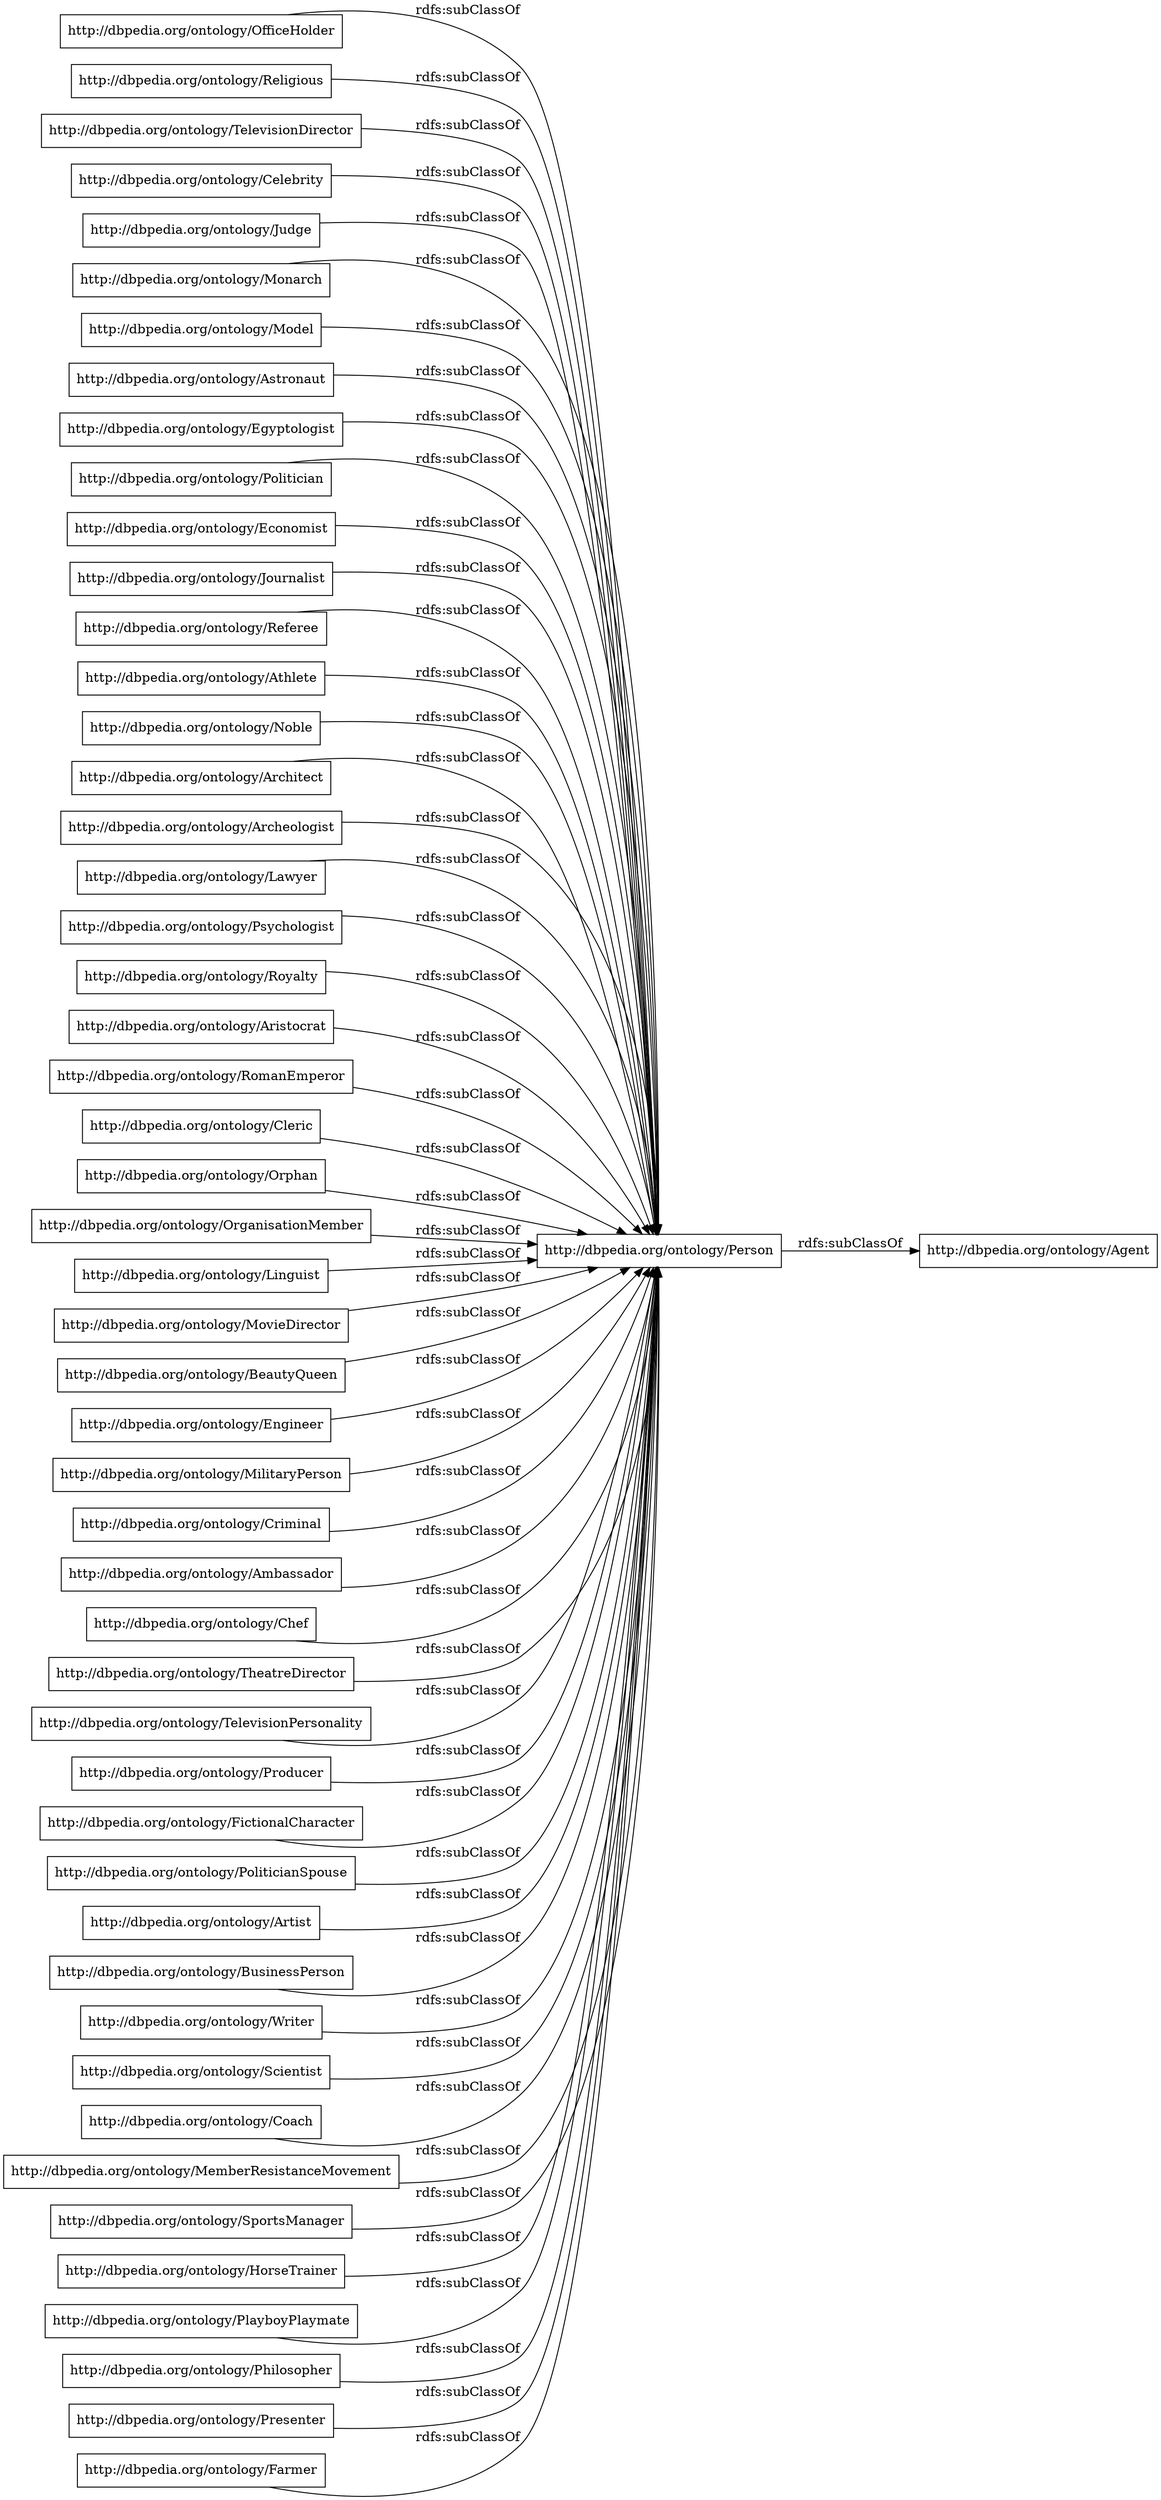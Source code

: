 digraph ar2dtool_diagram { 
rankdir=LR;
size="1000"
node [shape = rectangle, color="black"]; "http://dbpedia.org/ontology/Person" ; /*classes style*/
	"http://dbpedia.org/ontology/OfficeHolder" -> "http://dbpedia.org/ontology/Person" [ label = "rdfs:subClassOf" ];
	"http://dbpedia.org/ontology/Religious" -> "http://dbpedia.org/ontology/Person" [ label = "rdfs:subClassOf" ];
	"http://dbpedia.org/ontology/TelevisionDirector" -> "http://dbpedia.org/ontology/Person" [ label = "rdfs:subClassOf" ];
	"http://dbpedia.org/ontology/Celebrity" -> "http://dbpedia.org/ontology/Person" [ label = "rdfs:subClassOf" ];
	"http://dbpedia.org/ontology/Judge" -> "http://dbpedia.org/ontology/Person" [ label = "rdfs:subClassOf" ];
	"http://dbpedia.org/ontology/Monarch" -> "http://dbpedia.org/ontology/Person" [ label = "rdfs:subClassOf" ];
	"http://dbpedia.org/ontology/Model" -> "http://dbpedia.org/ontology/Person" [ label = "rdfs:subClassOf" ];
	"http://dbpedia.org/ontology/Astronaut" -> "http://dbpedia.org/ontology/Person" [ label = "rdfs:subClassOf" ];
	"http://dbpedia.org/ontology/Egyptologist" -> "http://dbpedia.org/ontology/Person" [ label = "rdfs:subClassOf" ];
	"http://dbpedia.org/ontology/Politician" -> "http://dbpedia.org/ontology/Person" [ label = "rdfs:subClassOf" ];
	"http://dbpedia.org/ontology/Economist" -> "http://dbpedia.org/ontology/Person" [ label = "rdfs:subClassOf" ];
	"http://dbpedia.org/ontology/Journalist" -> "http://dbpedia.org/ontology/Person" [ label = "rdfs:subClassOf" ];
	"http://dbpedia.org/ontology/Referee" -> "http://dbpedia.org/ontology/Person" [ label = "rdfs:subClassOf" ];
	"http://dbpedia.org/ontology/Athlete" -> "http://dbpedia.org/ontology/Person" [ label = "rdfs:subClassOf" ];
	"http://dbpedia.org/ontology/Noble" -> "http://dbpedia.org/ontology/Person" [ label = "rdfs:subClassOf" ];
	"http://dbpedia.org/ontology/Architect" -> "http://dbpedia.org/ontology/Person" [ label = "rdfs:subClassOf" ];
	"http://dbpedia.org/ontology/Archeologist" -> "http://dbpedia.org/ontology/Person" [ label = "rdfs:subClassOf" ];
	"http://dbpedia.org/ontology/Lawyer" -> "http://dbpedia.org/ontology/Person" [ label = "rdfs:subClassOf" ];
	"http://dbpedia.org/ontology/Psychologist" -> "http://dbpedia.org/ontology/Person" [ label = "rdfs:subClassOf" ];
	"http://dbpedia.org/ontology/Royalty" -> "http://dbpedia.org/ontology/Person" [ label = "rdfs:subClassOf" ];
	"http://dbpedia.org/ontology/Person" -> "http://dbpedia.org/ontology/Agent" [ label = "rdfs:subClassOf" ];
	"http://dbpedia.org/ontology/Aristocrat" -> "http://dbpedia.org/ontology/Person" [ label = "rdfs:subClassOf" ];
	"http://dbpedia.org/ontology/RomanEmperor" -> "http://dbpedia.org/ontology/Person" [ label = "rdfs:subClassOf" ];
	"http://dbpedia.org/ontology/Cleric" -> "http://dbpedia.org/ontology/Person" [ label = "rdfs:subClassOf" ];
	"http://dbpedia.org/ontology/Orphan" -> "http://dbpedia.org/ontology/Person" [ label = "rdfs:subClassOf" ];
	"http://dbpedia.org/ontology/OrganisationMember" -> "http://dbpedia.org/ontology/Person" [ label = "rdfs:subClassOf" ];
	"http://dbpedia.org/ontology/Linguist" -> "http://dbpedia.org/ontology/Person" [ label = "rdfs:subClassOf" ];
	"http://dbpedia.org/ontology/MovieDirector" -> "http://dbpedia.org/ontology/Person" [ label = "rdfs:subClassOf" ];
	"http://dbpedia.org/ontology/BeautyQueen" -> "http://dbpedia.org/ontology/Person" [ label = "rdfs:subClassOf" ];
	"http://dbpedia.org/ontology/Engineer" -> "http://dbpedia.org/ontology/Person" [ label = "rdfs:subClassOf" ];
	"http://dbpedia.org/ontology/MilitaryPerson" -> "http://dbpedia.org/ontology/Person" [ label = "rdfs:subClassOf" ];
	"http://dbpedia.org/ontology/Criminal" -> "http://dbpedia.org/ontology/Person" [ label = "rdfs:subClassOf" ];
	"http://dbpedia.org/ontology/Ambassador" -> "http://dbpedia.org/ontology/Person" [ label = "rdfs:subClassOf" ];
	"http://dbpedia.org/ontology/Chef" -> "http://dbpedia.org/ontology/Person" [ label = "rdfs:subClassOf" ];
	"http://dbpedia.org/ontology/TheatreDirector" -> "http://dbpedia.org/ontology/Person" [ label = "rdfs:subClassOf" ];
	"http://dbpedia.org/ontology/TelevisionPersonality" -> "http://dbpedia.org/ontology/Person" [ label = "rdfs:subClassOf" ];
	"http://dbpedia.org/ontology/Producer" -> "http://dbpedia.org/ontology/Person" [ label = "rdfs:subClassOf" ];
	"http://dbpedia.org/ontology/FictionalCharacter" -> "http://dbpedia.org/ontology/Person" [ label = "rdfs:subClassOf" ];
	"http://dbpedia.org/ontology/PoliticianSpouse" -> "http://dbpedia.org/ontology/Person" [ label = "rdfs:subClassOf" ];
	"http://dbpedia.org/ontology/Artist" -> "http://dbpedia.org/ontology/Person" [ label = "rdfs:subClassOf" ];
	"http://dbpedia.org/ontology/BusinessPerson" -> "http://dbpedia.org/ontology/Person" [ label = "rdfs:subClassOf" ];
	"http://dbpedia.org/ontology/Writer" -> "http://dbpedia.org/ontology/Person" [ label = "rdfs:subClassOf" ];
	"http://dbpedia.org/ontology/Scientist" -> "http://dbpedia.org/ontology/Person" [ label = "rdfs:subClassOf" ];
	"http://dbpedia.org/ontology/Coach" -> "http://dbpedia.org/ontology/Person" [ label = "rdfs:subClassOf" ];
	"http://dbpedia.org/ontology/MemberResistanceMovement" -> "http://dbpedia.org/ontology/Person" [ label = "rdfs:subClassOf" ];
	"http://dbpedia.org/ontology/SportsManager" -> "http://dbpedia.org/ontology/Person" [ label = "rdfs:subClassOf" ];
	"http://dbpedia.org/ontology/HorseTrainer" -> "http://dbpedia.org/ontology/Person" [ label = "rdfs:subClassOf" ];
	"http://dbpedia.org/ontology/PlayboyPlaymate" -> "http://dbpedia.org/ontology/Person" [ label = "rdfs:subClassOf" ];
	"http://dbpedia.org/ontology/Philosopher" -> "http://dbpedia.org/ontology/Person" [ label = "rdfs:subClassOf" ];
	"http://dbpedia.org/ontology/Presenter" -> "http://dbpedia.org/ontology/Person" [ label = "rdfs:subClassOf" ];
	"http://dbpedia.org/ontology/Farmer" -> "http://dbpedia.org/ontology/Person" [ label = "rdfs:subClassOf" ];

}
